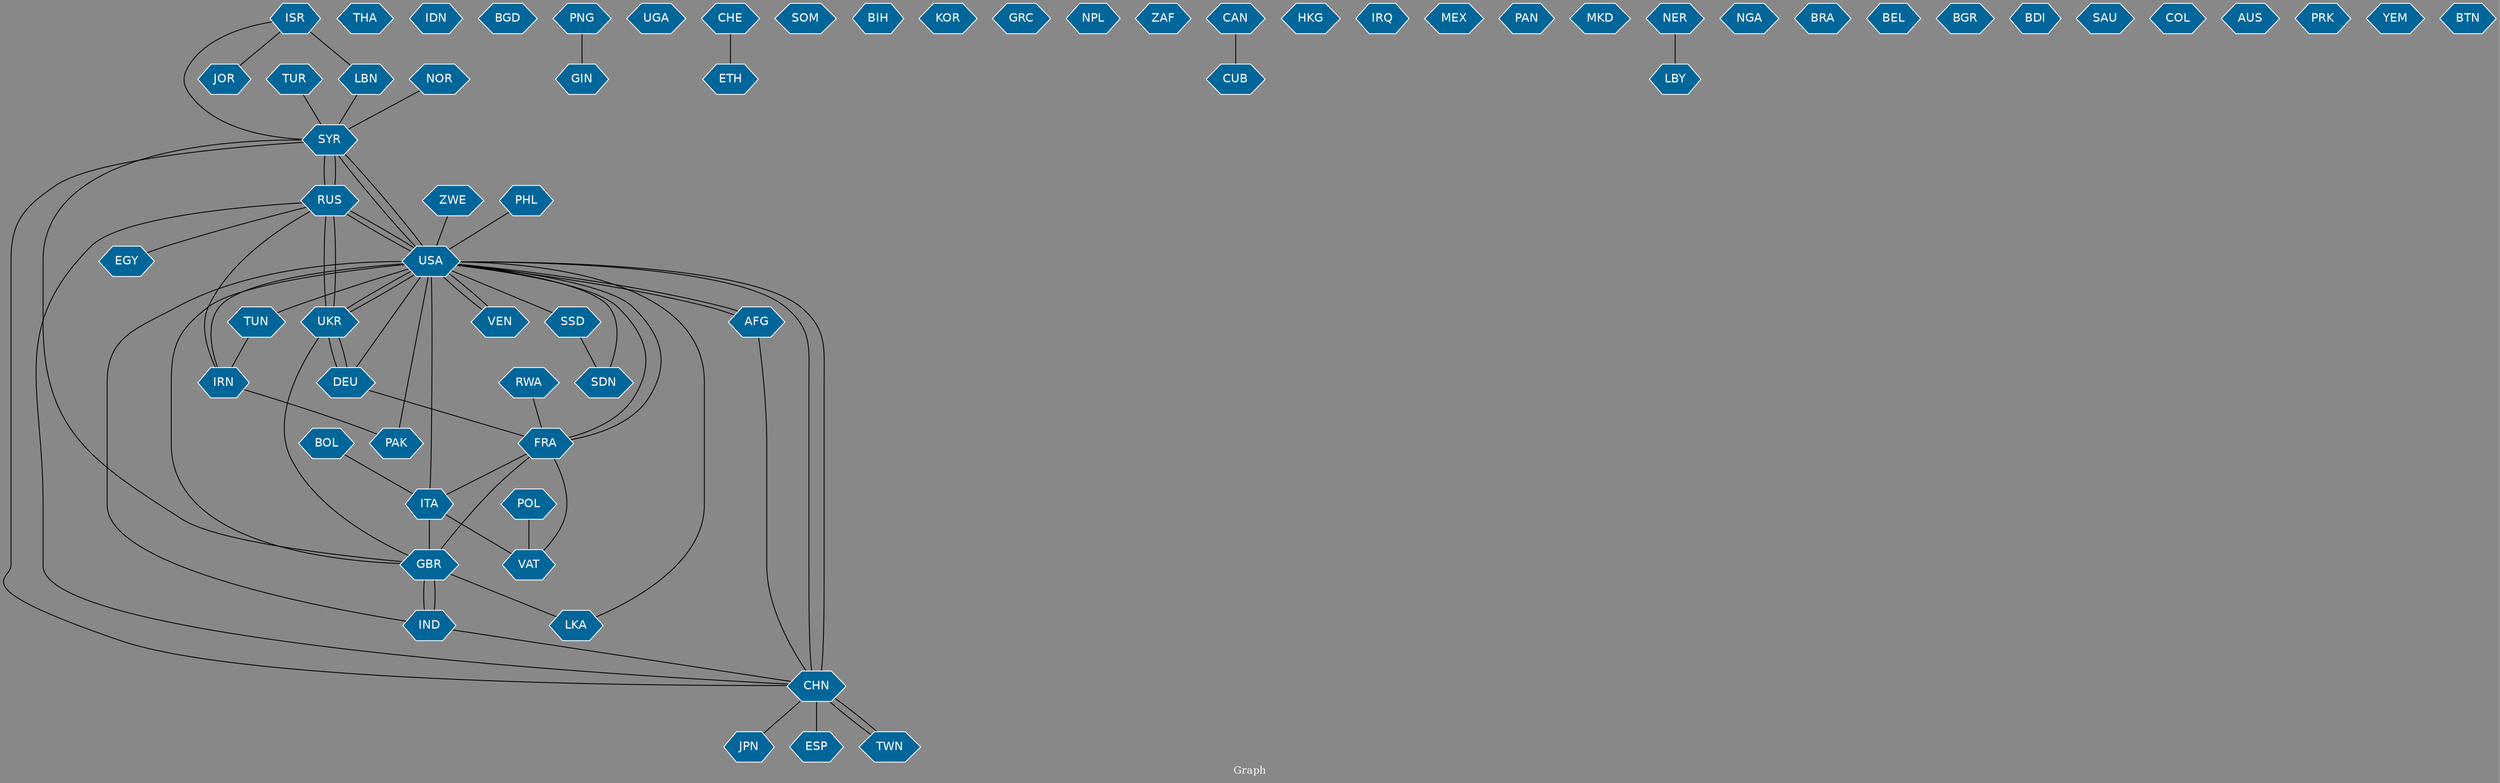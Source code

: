 // Countries together in item graph
graph {
	graph [bgcolor="#888888" fontcolor=white fontsize=12 label="Graph" outputorder=edgesfirst overlap=prism]
	node [color=white fillcolor="#006699" fontcolor=white fontname=Helvetica shape=hexagon style=filled]
	edge [arrowhead=open color=black fontcolor=white fontname=Courier fontsize=12]
		SYR [label=SYR]
		RUS [label=RUS]
		USA [label=USA]
		DEU [label=DEU]
		AFG [label=AFG]
		THA [label=THA]
		CHN [label=CHN]
		JPN [label=JPN]
		GBR [label=GBR]
		IDN [label=IDN]
		VAT [label=VAT]
		IRN [label=IRN]
		BGD [label=BGD]
		PNG [label=PNG]
		GIN [label=GIN]
		VEN [label=VEN]
		PAK [label=PAK]
		UKR [label=UKR]
		UGA [label=UGA]
		CHE [label=CHE]
		IND [label=IND]
		FRA [label=FRA]
		EGY [label=EGY]
		NOR [label=NOR]
		SOM [label=SOM]
		BIH [label=BIH]
		KOR [label=KOR]
		LKA [label=LKA]
		GRC [label=GRC]
		ISR [label=ISR]
		LBN [label=LBN]
		NPL [label=NPL]
		ESP [label=ESP]
		ZAF [label=ZAF]
		CAN [label=CAN]
		HKG [label=HKG]
		ITA [label=ITA]
		CUB [label=CUB]
		IRQ [label=IRQ]
		MEX [label=MEX]
		POL [label=POL]
		PAN [label=PAN]
		MKD [label=MKD]
		ETH [label=ETH]
		LBY [label=LBY]
		BOL [label=BOL]
		TUN [label=TUN]
		JOR [label=JOR]
		SSD [label=SSD]
		SDN [label=SDN]
		TUR [label=TUR]
		TWN [label=TWN]
		NGA [label=NGA]
		BRA [label=BRA]
		BEL [label=BEL]
		BGR [label=BGR]
		RWA [label=RWA]
		ZWE [label=ZWE]
		BDI [label=BDI]
		PHL [label=PHL]
		SAU [label=SAU]
		COL [label=COL]
		AUS [label=AUS]
		PRK [label=PRK]
		YEM [label=YEM]
		NER [label=NER]
		BTN [label=BTN]
			GBR -- UKR [weight=1]
			IRN -- RUS [weight=1]
			FRA -- USA [weight=1]
			SYR -- USA [weight=2]
			UKR -- DEU [weight=1]
			TUR -- SYR [weight=1]
			TUN -- IRN [weight=1]
			ISR -- JOR [weight=1]
			UKR -- RUS [weight=4]
			PHL -- USA [weight=2]
			FRA -- GBR [weight=1]
			CHN -- USA [weight=6]
			RUS -- EGY [weight=1]
			ISR -- SYR [weight=1]
			AFG -- CHN [weight=1]
			DEU -- FRA [weight=1]
			DEU -- UKR [weight=1]
			RUS -- SYR [weight=1]
			FRA -- VAT [weight=1]
			CHN -- TWN [weight=1]
			NOR -- SYR [weight=1]
			USA -- IND [weight=1]
			VEN -- USA [weight=1]
			USA -- SYR [weight=2]
			USA -- LKA [weight=1]
			CHN -- RUS [weight=1]
			AFG -- USA [weight=1]
			IND -- GBR [weight=2]
			RWA -- FRA [weight=1]
			ZWE -- USA [weight=1]
			CAN -- CUB [weight=1]
			GBR -- IND [weight=2]
			RUS -- USA [weight=2]
			ITA -- VAT [weight=1]
			USA -- IRN [weight=1]
			CHN -- JPN [weight=1]
			LBN -- SYR [weight=1]
			DEU -- USA [weight=1]
			IND -- CHN [weight=2]
			USA -- RUS [weight=4]
			USA -- FRA [weight=2]
			CHE -- ETH [weight=2]
			SYR -- RUS [weight=3]
			USA -- TUN [weight=1]
			FRA -- ITA [weight=1]
			USA -- AFG [weight=3]
			BOL -- ITA [weight=1]
			GBR -- LKA [weight=1]
			USA -- CHN [weight=5]
			UKR -- USA [weight=7]
			CHN -- SYR [weight=1]
			USA -- SDN [weight=1]
			USA -- SSD [weight=1]
			RUS -- UKR [weight=2]
			ITA -- GBR [weight=1]
			TWN -- CHN [weight=1]
			CHN -- ESP [weight=2]
			ITA -- USA [weight=1]
			SYR -- GBR [weight=1]
			NER -- LBY [weight=1]
			SSD -- SDN [weight=1]
			IRN -- PAK [weight=1]
			GBR -- USA [weight=1]
			USA -- UKR [weight=4]
			ISR -- LBN [weight=2]
			USA -- PAK [weight=1]
			PNG -- GIN [weight=1]
			POL -- VAT [weight=1]
			USA -- VEN [weight=1]
}